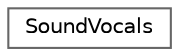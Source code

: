 digraph "Graphical Class Hierarchy"
{
 // LATEX_PDF_SIZE
  bgcolor="transparent";
  edge [fontname=Helvetica,fontsize=10,labelfontname=Helvetica,labelfontsize=10];
  node [fontname=Helvetica,fontsize=10,shape=box,height=0.2,width=0.4];
  rankdir="LR";
  Node0 [id="Node000000",label="SoundVocals",height=0.2,width=0.4,color="grey40", fillcolor="white", style="filled",URL="$class_sound_vocals.html",tooltip=" "];
}
